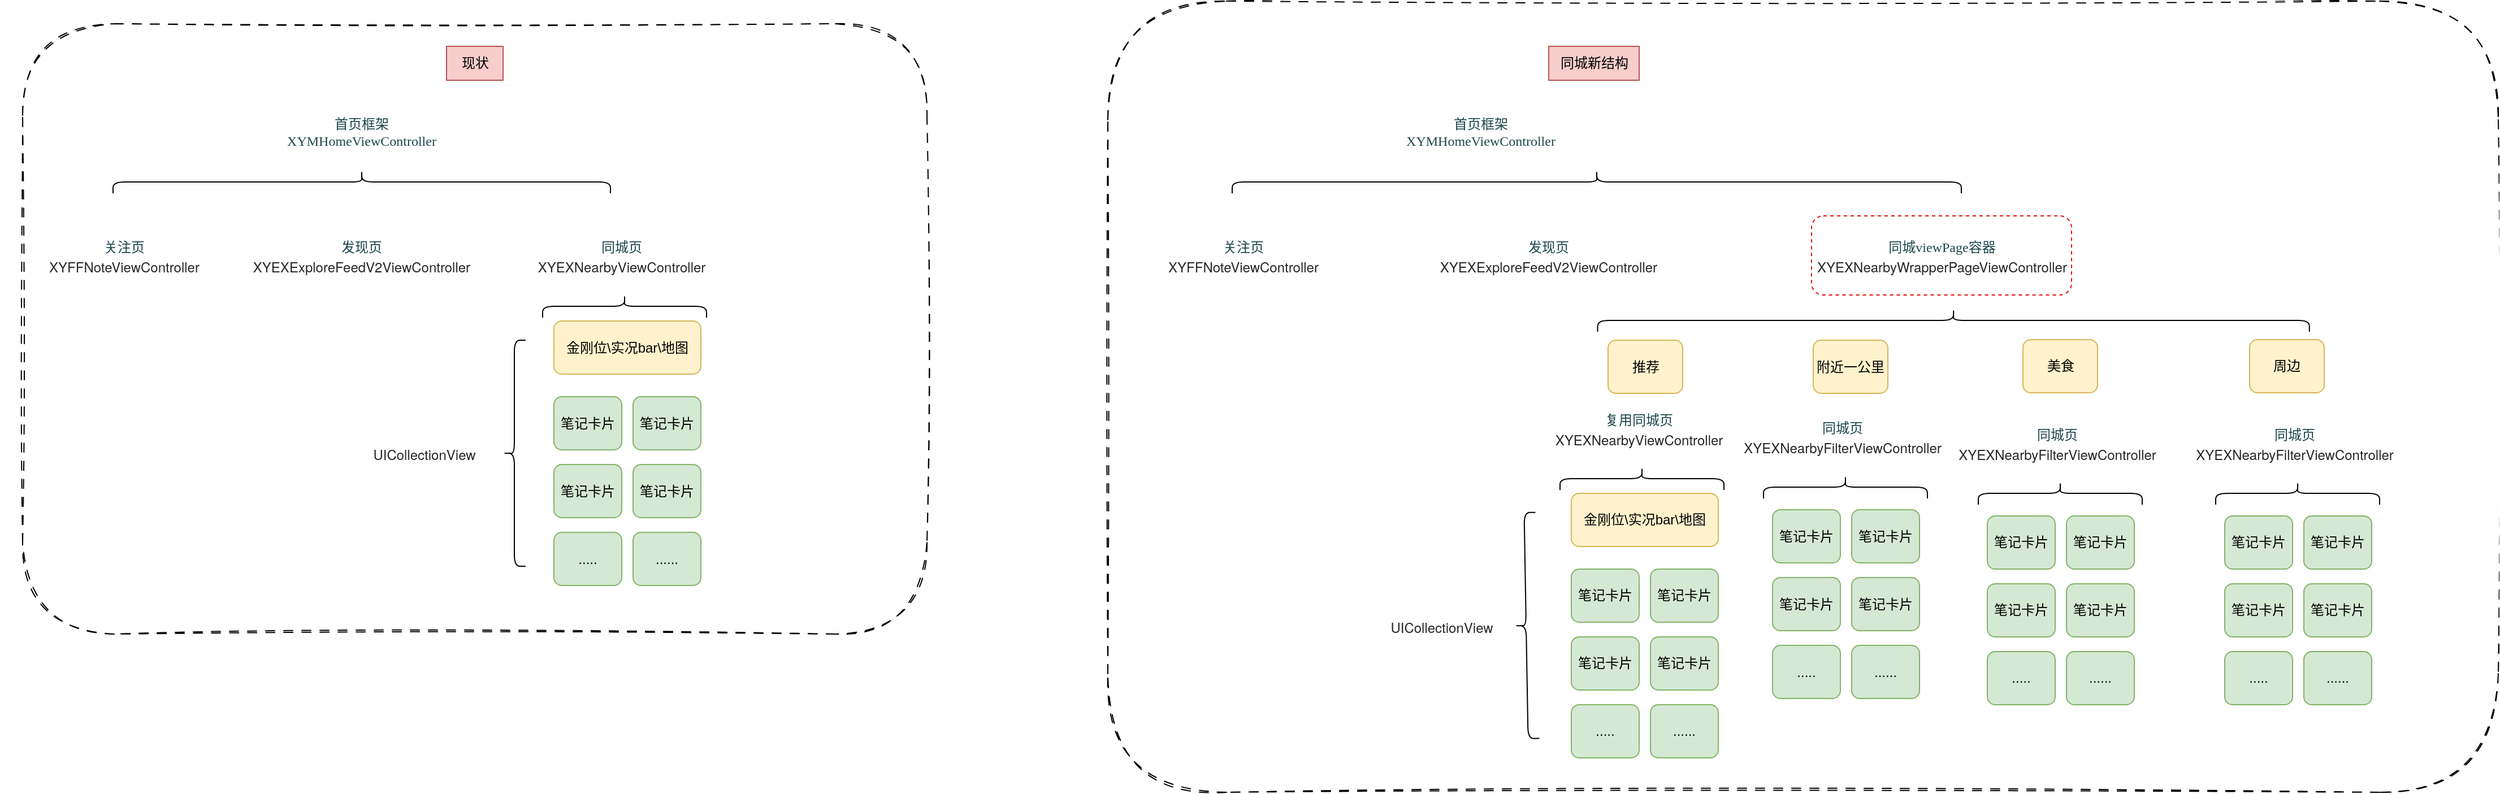 <mxfile version="24.8.3">
  <diagram name="第 1 页" id="iYXpD938W_24FASuAmjk">
    <mxGraphModel dx="1876" dy="1196" grid="1" gridSize="10" guides="1" tooltips="1" connect="1" arrows="1" fold="1" page="1" pageScale="1" pageWidth="827" pageHeight="1169" math="0" shadow="0">
      <root>
        <mxCell id="0" />
        <mxCell id="1" parent="0" />
        <mxCell id="8QOI_rT1Jq4joDSVYV2v-20" value="&lt;p style=&quot;margin: 0px; font-variant-numeric: normal; font-variant-east-asian: normal; font-variant-alternates: normal; font-size-adjust: none; font-kerning: auto; font-optical-sizing: auto; font-feature-settings: normal; font-variation-settings: normal; font-variant-position: normal; font-stretch: normal; line-height: normal; font-family: Menlo; color: rgb(28, 70, 74); background-color: rgb(255, 255, 255);&quot; class=&quot;p1&quot;&gt;&lt;br&gt;&lt;/p&gt;" style="rounded=1;whiteSpace=wrap;html=1;sketch=1;curveFitting=1;jiggle=2;strokeColor=default;fillColor=none;dashed=1;dashPattern=8 8;shadow=0;" vertex="1" parent="1">
          <mxGeometry x="140" y="60" width="800" height="540" as="geometry" />
        </mxCell>
        <mxCell id="8QOI_rT1Jq4joDSVYV2v-1" value="&lt;p style=&quot;margin: 0px; font-variant-numeric: normal; font-variant-east-asian: normal; font-variant-alternates: normal; font-size-adjust: none; font-kerning: auto; font-optical-sizing: auto; font-feature-settings: normal; font-variation-settings: normal; font-variant-position: normal; font-stretch: normal; line-height: normal; font-family: Menlo; color: rgb(28, 70, 74); background-color: rgb(255, 255, 255);&quot; class=&quot;p1&quot;&gt;首页框架&lt;/p&gt;&lt;p style=&quot;margin: 0px; font-variant-numeric: normal; font-variant-east-asian: normal; font-variant-alternates: normal; font-size-adjust: none; font-kerning: auto; font-optical-sizing: auto; font-feature-settings: normal; font-variation-settings: normal; font-variant-position: normal; font-stretch: normal; line-height: normal; font-family: Menlo; color: rgb(28, 70, 74); background-color: rgb(255, 255, 255); text-align: start;&quot; class=&quot;p1&quot;&gt;XYMHomeViewController&lt;/p&gt;" style="rounded=1;whiteSpace=wrap;html=1;sketch=1;curveFitting=1;jiggle=2;strokeColor=none;fillColor=none;" vertex="1" parent="1">
          <mxGeometry x="330" y="120" width="220" height="70" as="geometry" />
        </mxCell>
        <mxCell id="8QOI_rT1Jq4joDSVYV2v-2" value="" style="shape=curlyBracket;whiteSpace=wrap;html=1;rounded=1;labelPosition=left;verticalLabelPosition=middle;align=right;verticalAlign=middle;rotation=90;" vertex="1" parent="1">
          <mxGeometry x="430" y="-20" width="20" height="440" as="geometry" />
        </mxCell>
        <mxCell id="8QOI_rT1Jq4joDSVYV2v-3" value="&lt;p style=&quot;margin: 0px; font-variant-numeric: normal; font-variant-east-asian: normal; font-variant-alternates: normal; font-size-adjust: none; font-kerning: auto; font-optical-sizing: auto; font-feature-settings: normal; font-variation-settings: normal; font-variant-position: normal; font-stretch: normal; line-height: normal; font-family: Menlo; color: rgb(28, 70, 74); background-color: rgb(255, 255, 255);&quot; class=&quot;p1&quot;&gt;关注页&lt;/p&gt;&lt;p style=&quot;margin: 0px; font-variant-numeric: normal; font-variant-east-asian: normal; font-variant-alternates: normal; font-size-adjust: none; font-kerning: auto; font-optical-sizing: auto; font-feature-settings: normal; font-variation-settings: normal; font-variant-position: normal; font-stretch: normal; line-height: normal; font-family: &amp;quot;Helvetica Neue&amp;quot;; color: rgba(0, 0, 0, 0.85); text-align: start;&quot; class=&quot;p1&quot;&gt;XYFFNoteViewController&lt;/p&gt;" style="rounded=1;whiteSpace=wrap;html=1;sketch=1;curveFitting=1;jiggle=2;strokeColor=none;fillColor=none;" vertex="1" parent="1">
          <mxGeometry x="120" y="230" width="220" height="70" as="geometry" />
        </mxCell>
        <mxCell id="8QOI_rT1Jq4joDSVYV2v-4" value="&lt;p style=&quot;margin: 0px; font-variant-numeric: normal; font-variant-east-asian: normal; font-variant-alternates: normal; font-size-adjust: none; font-kerning: auto; font-optical-sizing: auto; font-feature-settings: normal; font-variation-settings: normal; font-variant-position: normal; font-stretch: normal; line-height: normal; font-family: Menlo; color: rgb(28, 70, 74); background-color: rgb(255, 255, 255);&quot; class=&quot;p1&quot;&gt;发现页&lt;/p&gt;&lt;p style=&quot;margin: 0px; font-variant-numeric: normal; font-variant-east-asian: normal; font-variant-alternates: normal; font-size-adjust: none; font-kerning: auto; font-optical-sizing: auto; font-feature-settings: normal; font-variation-settings: normal; font-variant-position: normal; font-stretch: normal; line-height: normal; font-family: &amp;quot;Helvetica Neue&amp;quot;; color: rgba(0, 0, 0, 0.85); text-align: start;&quot; class=&quot;p1&quot;&gt;XYEXExploreFeedV2ViewController&lt;/p&gt;" style="rounded=1;whiteSpace=wrap;html=1;sketch=1;curveFitting=1;jiggle=2;strokeColor=none;fillColor=none;" vertex="1" parent="1">
          <mxGeometry x="330" y="230" width="220" height="70" as="geometry" />
        </mxCell>
        <mxCell id="8QOI_rT1Jq4joDSVYV2v-5" value="&lt;p style=&quot;margin: 0px; font-variant-numeric: normal; font-variant-east-asian: normal; font-variant-alternates: normal; font-size-adjust: none; font-kerning: auto; font-optical-sizing: auto; font-feature-settings: normal; font-variation-settings: normal; font-variant-position: normal; font-stretch: normal; line-height: normal; font-family: Menlo; color: rgb(28, 70, 74); background-color: rgb(255, 255, 255);&quot; class=&quot;p1&quot;&gt;同城页&lt;/p&gt;&lt;p style=&quot;margin: 0px; font-variant-numeric: normal; font-variant-east-asian: normal; font-variant-alternates: normal; font-size-adjust: none; font-kerning: auto; font-optical-sizing: auto; font-feature-settings: normal; font-variation-settings: normal; font-variant-position: normal; font-stretch: normal; line-height: normal; font-family: &amp;quot;Helvetica Neue&amp;quot;; color: rgba(0, 0, 0, 0.85); text-align: start;&quot; class=&quot;p1&quot;&gt;XYEXNearbyViewController&lt;/p&gt;" style="rounded=1;whiteSpace=wrap;html=1;sketch=1;curveFitting=1;jiggle=2;strokeColor=none;fillColor=none;" vertex="1" parent="1">
          <mxGeometry x="560" y="230" width="220" height="70" as="geometry" />
        </mxCell>
        <mxCell id="8QOI_rT1Jq4joDSVYV2v-6" value="" style="shape=curlyBracket;whiteSpace=wrap;html=1;rounded=1;flipH=1;labelPosition=right;verticalLabelPosition=middle;align=left;verticalAlign=middle;rotation=-90;" vertex="1" parent="1">
          <mxGeometry x="662.5" y="237.5" width="20" height="145" as="geometry" />
        </mxCell>
        <mxCell id="8QOI_rT1Jq4joDSVYV2v-7" value="金刚位\实况bar\地图" style="rounded=1;whiteSpace=wrap;html=1;fillColor=#fff2cc;strokeColor=#d6b656;" vertex="1" parent="1">
          <mxGeometry x="610" y="323" width="130" height="47" as="geometry" />
        </mxCell>
        <mxCell id="8QOI_rT1Jq4joDSVYV2v-8" value="笔记卡片" style="rounded=1;whiteSpace=wrap;html=1;fillColor=#d5e8d4;strokeColor=#82b366;" vertex="1" parent="1">
          <mxGeometry x="610" y="390" width="60" height="47" as="geometry" />
        </mxCell>
        <mxCell id="8QOI_rT1Jq4joDSVYV2v-9" value="笔记卡片" style="rounded=1;whiteSpace=wrap;html=1;fillColor=#d5e8d4;strokeColor=#82b366;" vertex="1" parent="1">
          <mxGeometry x="680" y="390" width="60" height="47" as="geometry" />
        </mxCell>
        <mxCell id="8QOI_rT1Jq4joDSVYV2v-10" value="笔记卡片" style="rounded=1;whiteSpace=wrap;html=1;fillColor=#d5e8d4;strokeColor=#82b366;" vertex="1" parent="1">
          <mxGeometry x="610" y="450" width="60" height="47" as="geometry" />
        </mxCell>
        <mxCell id="8QOI_rT1Jq4joDSVYV2v-11" value="笔记卡片" style="rounded=1;whiteSpace=wrap;html=1;fillColor=#d5e8d4;strokeColor=#82b366;" vertex="1" parent="1">
          <mxGeometry x="680" y="450" width="60" height="47" as="geometry" />
        </mxCell>
        <mxCell id="8QOI_rT1Jq4joDSVYV2v-12" value="" style="shape=curlyBracket;whiteSpace=wrap;html=1;rounded=1;flipH=1;labelPosition=right;verticalLabelPosition=middle;align=left;verticalAlign=middle;rotation=-180;" vertex="1" parent="1">
          <mxGeometry x="565" y="340" width="20" height="200" as="geometry" />
        </mxCell>
        <mxCell id="8QOI_rT1Jq4joDSVYV2v-13" value="....." style="rounded=1;whiteSpace=wrap;html=1;fillColor=#d5e8d4;strokeColor=#82b366;" vertex="1" parent="1">
          <mxGeometry x="610" y="510" width="60" height="47" as="geometry" />
        </mxCell>
        <mxCell id="8QOI_rT1Jq4joDSVYV2v-14" value="......" style="rounded=1;whiteSpace=wrap;html=1;fillColor=#d5e8d4;strokeColor=#82b366;" vertex="1" parent="1">
          <mxGeometry x="680" y="510" width="60" height="47" as="geometry" />
        </mxCell>
        <mxCell id="8QOI_rT1Jq4joDSVYV2v-15" value="&lt;p style=&quot;margin: 0px; font-variant-numeric: normal; font-variant-east-asian: normal; font-variant-alternates: normal; font-size-adjust: none; font-kerning: auto; font-optical-sizing: auto; font-feature-settings: normal; font-variation-settings: normal; font-variant-position: normal; font-stretch: normal; line-height: normal; font-family: &amp;quot;Helvetica Neue&amp;quot;; color: rgba(0, 0, 0, 0.85); text-align: start; text-wrap-mode: wrap;&quot; class=&quot;p1&quot;&gt;UICollectionView&lt;/p&gt;" style="text;html=1;align=center;verticalAlign=middle;resizable=0;points=[];autosize=1;strokeColor=none;fillColor=none;" vertex="1" parent="1">
          <mxGeometry x="440" y="425" width="110" height="30" as="geometry" />
        </mxCell>
        <mxCell id="8QOI_rT1Jq4joDSVYV2v-21" value="现状" style="text;html=1;align=center;verticalAlign=middle;resizable=0;points=[];autosize=1;strokeColor=#b85450;fillColor=#f8cecc;" vertex="1" parent="1">
          <mxGeometry x="515" y="80" width="50" height="30" as="geometry" />
        </mxCell>
        <mxCell id="8QOI_rT1Jq4joDSVYV2v-23" value="&lt;p style=&quot;margin: 0px; font-variant-numeric: normal; font-variant-east-asian: normal; font-variant-alternates: normal; font-size-adjust: none; font-kerning: auto; font-optical-sizing: auto; font-feature-settings: normal; font-variation-settings: normal; font-variant-position: normal; font-stretch: normal; line-height: normal; font-family: Menlo; color: rgb(28, 70, 74); background-color: rgb(255, 255, 255);&quot; class=&quot;p1&quot;&gt;首页框架&lt;/p&gt;&lt;p style=&quot;margin: 0px; font-variant-numeric: normal; font-variant-east-asian: normal; font-variant-alternates: normal; font-size-adjust: none; font-kerning: auto; font-optical-sizing: auto; font-feature-settings: normal; font-variation-settings: normal; font-variant-position: normal; font-stretch: normal; line-height: normal; font-family: Menlo; color: rgb(28, 70, 74); background-color: rgb(255, 255, 255); text-align: start;&quot; class=&quot;p1&quot;&gt;XYMHomeViewController&lt;/p&gt;" style="rounded=1;whiteSpace=wrap;html=1;sketch=1;curveFitting=1;jiggle=2;strokeColor=none;fillColor=none;" vertex="1" parent="1">
          <mxGeometry x="1320" y="120" width="220" height="70" as="geometry" />
        </mxCell>
        <mxCell id="8QOI_rT1Jq4joDSVYV2v-24" value="" style="shape=curlyBracket;whiteSpace=wrap;html=1;rounded=1;labelPosition=left;verticalLabelPosition=middle;align=right;verticalAlign=middle;rotation=90;" vertex="1" parent="1">
          <mxGeometry x="1522.5" y="-122.5" width="20" height="645" as="geometry" />
        </mxCell>
        <mxCell id="8QOI_rT1Jq4joDSVYV2v-25" value="&lt;p style=&quot;margin: 0px; font-variant-numeric: normal; font-variant-east-asian: normal; font-variant-alternates: normal; font-size-adjust: none; font-kerning: auto; font-optical-sizing: auto; font-feature-settings: normal; font-variation-settings: normal; font-variant-position: normal; font-stretch: normal; line-height: normal; font-family: Menlo; color: rgb(28, 70, 74); background-color: rgb(255, 255, 255);&quot; class=&quot;p1&quot;&gt;发现页&lt;/p&gt;&lt;p style=&quot;margin: 0px; font-variant-numeric: normal; font-variant-east-asian: normal; font-variant-alternates: normal; font-size-adjust: none; font-kerning: auto; font-optical-sizing: auto; font-feature-settings: normal; font-variation-settings: normal; font-variant-position: normal; font-stretch: normal; line-height: normal; font-family: &amp;quot;Helvetica Neue&amp;quot;; color: rgba(0, 0, 0, 0.85); text-align: start;&quot; class=&quot;p1&quot;&gt;XYEXExploreFeedV2ViewController&lt;/p&gt;" style="rounded=1;whiteSpace=wrap;html=1;sketch=1;curveFitting=1;jiggle=2;strokeColor=none;fillColor=none;" vertex="1" parent="1">
          <mxGeometry x="1380" y="230" width="220" height="70" as="geometry" />
        </mxCell>
        <mxCell id="8QOI_rT1Jq4joDSVYV2v-26" value="&lt;p style=&quot;margin: 0px; font-variant-numeric: normal; font-variant-east-asian: normal; font-variant-alternates: normal; font-size-adjust: none; font-kerning: auto; font-optical-sizing: auto; font-feature-settings: normal; font-variation-settings: normal; font-variant-position: normal; font-stretch: normal; line-height: normal; font-family: Menlo; color: rgb(28, 70, 74); background-color: rgb(255, 255, 255);&quot; class=&quot;p1&quot;&gt;复用同城页&lt;/p&gt;&lt;p style=&quot;margin: 0px; font-variant-numeric: normal; font-variant-east-asian: normal; font-variant-alternates: normal; font-size-adjust: none; font-kerning: auto; font-optical-sizing: auto; font-feature-settings: normal; font-variation-settings: normal; font-variant-position: normal; font-stretch: normal; line-height: normal; font-family: &amp;quot;Helvetica Neue&amp;quot;; color: rgba(0, 0, 0, 0.85); text-align: start;&quot; class=&quot;p1&quot;&gt;XYEXNearbyViewController&lt;/p&gt;" style="rounded=1;whiteSpace=wrap;html=1;sketch=1;curveFitting=1;jiggle=2;strokeColor=none;fillColor=none;" vertex="1" parent="1">
          <mxGeometry x="1460" y="382.5" width="220" height="70" as="geometry" />
        </mxCell>
        <mxCell id="8QOI_rT1Jq4joDSVYV2v-27" value="" style="shape=curlyBracket;whiteSpace=wrap;html=1;rounded=1;flipH=1;labelPosition=right;verticalLabelPosition=middle;align=left;verticalAlign=middle;rotation=-90;" vertex="1" parent="1">
          <mxGeometry x="1562.5" y="390" width="20" height="145" as="geometry" />
        </mxCell>
        <mxCell id="8QOI_rT1Jq4joDSVYV2v-28" value="金刚位\实况bar\地图" style="rounded=1;whiteSpace=wrap;html=1;fillColor=#fff2cc;strokeColor=#d6b656;" vertex="1" parent="1">
          <mxGeometry x="1510" y="475.5" width="130" height="47" as="geometry" />
        </mxCell>
        <mxCell id="8QOI_rT1Jq4joDSVYV2v-29" value="笔记卡片" style="rounded=1;whiteSpace=wrap;html=1;fillColor=#d5e8d4;strokeColor=#82b366;" vertex="1" parent="1">
          <mxGeometry x="1510" y="542.5" width="60" height="47" as="geometry" />
        </mxCell>
        <mxCell id="8QOI_rT1Jq4joDSVYV2v-30" value="笔记卡片" style="rounded=1;whiteSpace=wrap;html=1;fillColor=#d5e8d4;strokeColor=#82b366;" vertex="1" parent="1">
          <mxGeometry x="1580" y="542.5" width="60" height="47" as="geometry" />
        </mxCell>
        <mxCell id="8QOI_rT1Jq4joDSVYV2v-31" value="笔记卡片" style="rounded=1;whiteSpace=wrap;html=1;fillColor=#d5e8d4;strokeColor=#82b366;" vertex="1" parent="1">
          <mxGeometry x="1510" y="602.5" width="60" height="47" as="geometry" />
        </mxCell>
        <mxCell id="8QOI_rT1Jq4joDSVYV2v-32" value="笔记卡片" style="rounded=1;whiteSpace=wrap;html=1;fillColor=#d5e8d4;strokeColor=#82b366;" vertex="1" parent="1">
          <mxGeometry x="1580" y="602.5" width="60" height="47" as="geometry" />
        </mxCell>
        <mxCell id="8QOI_rT1Jq4joDSVYV2v-33" value="" style="shape=curlyBracket;whiteSpace=wrap;html=1;rounded=1;flipH=1;labelPosition=right;verticalLabelPosition=middle;align=left;verticalAlign=middle;rotation=-181;" vertex="1" parent="1">
          <mxGeometry x="1460" y="492.5" width="20" height="200" as="geometry" />
        </mxCell>
        <mxCell id="8QOI_rT1Jq4joDSVYV2v-34" value="....." style="rounded=1;whiteSpace=wrap;html=1;fillColor=#d5e8d4;strokeColor=#82b366;" vertex="1" parent="1">
          <mxGeometry x="1510" y="662.5" width="60" height="47" as="geometry" />
        </mxCell>
        <mxCell id="8QOI_rT1Jq4joDSVYV2v-35" value="......" style="rounded=1;whiteSpace=wrap;html=1;fillColor=#d5e8d4;strokeColor=#82b366;" vertex="1" parent="1">
          <mxGeometry x="1580" y="662.5" width="60" height="47" as="geometry" />
        </mxCell>
        <mxCell id="8QOI_rT1Jq4joDSVYV2v-36" value="&lt;p style=&quot;margin: 0px; font-variant-numeric: normal; font-variant-east-asian: normal; font-variant-alternates: normal; font-size-adjust: none; font-kerning: auto; font-optical-sizing: auto; font-feature-settings: normal; font-variation-settings: normal; font-variant-position: normal; font-stretch: normal; line-height: normal; font-family: &amp;quot;Helvetica Neue&amp;quot;; color: rgba(0, 0, 0, 0.85); text-align: start; text-wrap-mode: wrap;&quot; class=&quot;p1&quot;&gt;UICollectionView&lt;/p&gt;" style="text;html=1;align=center;verticalAlign=middle;resizable=0;points=[];autosize=1;strokeColor=none;fillColor=none;" vertex="1" parent="1">
          <mxGeometry x="1340" y="577.5" width="110" height="30" as="geometry" />
        </mxCell>
        <mxCell id="8QOI_rT1Jq4joDSVYV2v-37" value="同城新结构" style="text;html=1;align=center;verticalAlign=middle;resizable=0;points=[];autosize=1;strokeColor=#b85450;fillColor=#f8cecc;" vertex="1" parent="1">
          <mxGeometry x="1490" y="80" width="80" height="30" as="geometry" />
        </mxCell>
        <mxCell id="8QOI_rT1Jq4joDSVYV2v-38" value="&lt;p style=&quot;margin: 0px; font-variant-numeric: normal; font-variant-east-asian: normal; font-variant-alternates: normal; font-size-adjust: none; font-kerning: auto; font-optical-sizing: auto; font-feature-settings: normal; font-variation-settings: normal; font-variant-position: normal; font-stretch: normal; line-height: normal; font-family: Menlo; color: rgb(28, 70, 74); background-color: rgb(255, 255, 255);&quot; class=&quot;p1&quot;&gt;关注页&lt;/p&gt;&lt;p style=&quot;margin: 0px; font-variant-numeric: normal; font-variant-east-asian: normal; font-variant-alternates: normal; font-size-adjust: none; font-kerning: auto; font-optical-sizing: auto; font-feature-settings: normal; font-variation-settings: normal; font-variant-position: normal; font-stretch: normal; line-height: normal; font-family: &amp;quot;Helvetica Neue&amp;quot;; color: rgba(0, 0, 0, 0.85); text-align: start;&quot; class=&quot;p1&quot;&gt;XYFFNoteViewController&lt;/p&gt;" style="rounded=1;whiteSpace=wrap;html=1;sketch=1;curveFitting=1;jiggle=2;strokeColor=none;fillColor=none;" vertex="1" parent="1">
          <mxGeometry x="1110" y="230" width="220" height="70" as="geometry" />
        </mxCell>
        <mxCell id="8QOI_rT1Jq4joDSVYV2v-39" value="&lt;p style=&quot;margin: 0px; font-variant-numeric: normal; font-variant-east-asian: normal; font-variant-alternates: normal; font-size-adjust: none; font-kerning: auto; font-optical-sizing: auto; font-feature-settings: normal; font-variation-settings: normal; font-variant-position: normal; font-stretch: normal; line-height: normal; font-family: Menlo; color: rgb(28, 70, 74); background-color: rgb(255, 255, 255);&quot; class=&quot;p1&quot;&gt;同城viewPage容器&lt;/p&gt;&lt;p style=&quot;margin: 0px; font-variant-numeric: normal; font-variant-east-asian: normal; font-variant-alternates: normal; font-size-adjust: none; font-kerning: auto; font-optical-sizing: auto; font-feature-settings: normal; font-variation-settings: normal; font-variant-position: normal; font-stretch: normal; line-height: normal; font-family: &amp;quot;Helvetica Neue&amp;quot;; color: rgba(0, 0, 0, 0.85); text-align: start;&quot; class=&quot;p1&quot;&gt;XYEXNearbyWrapperPageViewController&lt;/p&gt;" style="rounded=1;whiteSpace=wrap;html=1;strokeColor=#e40c0c;fillColor=none;dashed=1;shadow=0;" vertex="1" parent="1">
          <mxGeometry x="1722.5" y="230" width="230" height="70" as="geometry" />
        </mxCell>
        <mxCell id="8QOI_rT1Jq4joDSVYV2v-40" value="" style="shape=curlyBracket;whiteSpace=wrap;html=1;rounded=1;flipH=1;labelPosition=right;verticalLabelPosition=middle;align=left;verticalAlign=middle;rotation=-90;" vertex="1" parent="1">
          <mxGeometry x="1838.09" y="7.7" width="20" height="629.6" as="geometry" />
        </mxCell>
        <mxCell id="8QOI_rT1Jq4joDSVYV2v-41" value="推荐" style="rounded=1;whiteSpace=wrap;html=1;fillColor=#fff2cc;strokeColor=#d6b656;" vertex="1" parent="1">
          <mxGeometry x="1542.5" y="340" width="66" height="47" as="geometry" />
        </mxCell>
        <mxCell id="8QOI_rT1Jq4joDSVYV2v-42" value="附近一公里" style="rounded=1;whiteSpace=wrap;html=1;fillColor=#fff2cc;strokeColor=#d6b656;" vertex="1" parent="1">
          <mxGeometry x="1724" y="340" width="66" height="47" as="geometry" />
        </mxCell>
        <mxCell id="8QOI_rT1Jq4joDSVYV2v-43" value="美食" style="rounded=1;whiteSpace=wrap;html=1;fillColor=#fff2cc;strokeColor=#d6b656;" vertex="1" parent="1">
          <mxGeometry x="1909.5" y="339.5" width="66" height="47" as="geometry" />
        </mxCell>
        <mxCell id="8QOI_rT1Jq4joDSVYV2v-44" value="周边" style="rounded=1;whiteSpace=wrap;html=1;fillColor=#fff2cc;strokeColor=#d6b656;" vertex="1" parent="1">
          <mxGeometry x="2110" y="339.5" width="66" height="47" as="geometry" />
        </mxCell>
        <mxCell id="8QOI_rT1Jq4joDSVYV2v-55" value="&lt;p style=&quot;margin: 0px; font-variant-numeric: normal; font-variant-east-asian: normal; font-variant-alternates: normal; font-size-adjust: none; font-kerning: auto; font-optical-sizing: auto; font-feature-settings: normal; font-variation-settings: normal; font-variant-position: normal; font-stretch: normal; line-height: normal; font-family: Menlo; color: rgb(28, 70, 74); background-color: rgb(255, 255, 255);&quot; class=&quot;p1&quot;&gt;同城页&lt;/p&gt;&lt;p style=&quot;margin: 0px; font-variant-numeric: normal; font-variant-east-asian: normal; font-variant-alternates: normal; font-size-adjust: none; font-kerning: auto; font-optical-sizing: auto; font-feature-settings: normal; font-variation-settings: normal; font-variant-position: normal; font-stretch: normal; line-height: normal; font-family: &amp;quot;Helvetica Neue&amp;quot;; color: rgba(0, 0, 0, 0.85); text-align: start;&quot; class=&quot;p1&quot;&gt;XYEXNearbyFilterViewController&lt;/p&gt;" style="rounded=1;whiteSpace=wrap;html=1;sketch=1;curveFitting=1;jiggle=2;strokeColor=none;fillColor=none;" vertex="1" parent="1">
          <mxGeometry x="1640" y="390" width="220" height="70" as="geometry" />
        </mxCell>
        <mxCell id="8QOI_rT1Jq4joDSVYV2v-56" value="" style="shape=curlyBracket;whiteSpace=wrap;html=1;rounded=1;flipH=1;labelPosition=right;verticalLabelPosition=middle;align=left;verticalAlign=middle;rotation=-90;" vertex="1" parent="1">
          <mxGeometry x="1742.5" y="397.5" width="20" height="145" as="geometry" />
        </mxCell>
        <mxCell id="8QOI_rT1Jq4joDSVYV2v-58" value="笔记卡片" style="rounded=1;whiteSpace=wrap;html=1;fillColor=#d5e8d4;strokeColor=#82b366;" vertex="1" parent="1">
          <mxGeometry x="1688" y="490" width="60" height="47" as="geometry" />
        </mxCell>
        <mxCell id="8QOI_rT1Jq4joDSVYV2v-59" value="笔记卡片" style="rounded=1;whiteSpace=wrap;html=1;fillColor=#d5e8d4;strokeColor=#82b366;" vertex="1" parent="1">
          <mxGeometry x="1758" y="490" width="60" height="47" as="geometry" />
        </mxCell>
        <mxCell id="8QOI_rT1Jq4joDSVYV2v-60" value="笔记卡片" style="rounded=1;whiteSpace=wrap;html=1;fillColor=#d5e8d4;strokeColor=#82b366;" vertex="1" parent="1">
          <mxGeometry x="1688" y="550" width="60" height="47" as="geometry" />
        </mxCell>
        <mxCell id="8QOI_rT1Jq4joDSVYV2v-61" value="笔记卡片" style="rounded=1;whiteSpace=wrap;html=1;fillColor=#d5e8d4;strokeColor=#82b366;" vertex="1" parent="1">
          <mxGeometry x="1758" y="550" width="60" height="47" as="geometry" />
        </mxCell>
        <mxCell id="8QOI_rT1Jq4joDSVYV2v-63" value="....." style="rounded=1;whiteSpace=wrap;html=1;fillColor=#d5e8d4;strokeColor=#82b366;" vertex="1" parent="1">
          <mxGeometry x="1688" y="610" width="60" height="47" as="geometry" />
        </mxCell>
        <mxCell id="8QOI_rT1Jq4joDSVYV2v-64" value="......" style="rounded=1;whiteSpace=wrap;html=1;fillColor=#d5e8d4;strokeColor=#82b366;" vertex="1" parent="1">
          <mxGeometry x="1758" y="610" width="60" height="47" as="geometry" />
        </mxCell>
        <mxCell id="8QOI_rT1Jq4joDSVYV2v-67" value="&lt;p style=&quot;margin: 0px; font-variant-numeric: normal; font-variant-east-asian: normal; font-variant-alternates: normal; font-size-adjust: none; font-kerning: auto; font-optical-sizing: auto; font-feature-settings: normal; font-variation-settings: normal; font-variant-position: normal; font-stretch: normal; line-height: normal; font-family: Menlo; color: rgb(28, 70, 74); background-color: rgb(255, 255, 255);&quot; class=&quot;p1&quot;&gt;同城页&lt;/p&gt;&lt;p style=&quot;margin: 0px; font-variant-numeric: normal; font-variant-east-asian: normal; font-variant-alternates: normal; font-size-adjust: none; font-kerning: auto; font-optical-sizing: auto; font-feature-settings: normal; font-variation-settings: normal; font-variant-position: normal; font-stretch: normal; line-height: normal; font-family: &amp;quot;Helvetica Neue&amp;quot;; color: rgba(0, 0, 0, 0.85); text-align: start;&quot; class=&quot;p1&quot;&gt;XYEXNearbyFilterViewController&lt;/p&gt;" style="rounded=1;whiteSpace=wrap;html=1;sketch=1;curveFitting=1;jiggle=2;strokeColor=none;fillColor=none;" vertex="1" parent="1">
          <mxGeometry x="1830" y="395.5" width="220" height="70" as="geometry" />
        </mxCell>
        <mxCell id="8QOI_rT1Jq4joDSVYV2v-68" value="" style="shape=curlyBracket;whiteSpace=wrap;html=1;rounded=1;flipH=1;labelPosition=right;verticalLabelPosition=middle;align=left;verticalAlign=middle;rotation=-90;" vertex="1" parent="1">
          <mxGeometry x="1932.5" y="403" width="20" height="145" as="geometry" />
        </mxCell>
        <mxCell id="8QOI_rT1Jq4joDSVYV2v-69" value="笔记卡片" style="rounded=1;whiteSpace=wrap;html=1;fillColor=#d5e8d4;strokeColor=#82b366;" vertex="1" parent="1">
          <mxGeometry x="1878" y="495.5" width="60" height="47" as="geometry" />
        </mxCell>
        <mxCell id="8QOI_rT1Jq4joDSVYV2v-70" value="笔记卡片" style="rounded=1;whiteSpace=wrap;html=1;fillColor=#d5e8d4;strokeColor=#82b366;" vertex="1" parent="1">
          <mxGeometry x="1948" y="495.5" width="60" height="47" as="geometry" />
        </mxCell>
        <mxCell id="8QOI_rT1Jq4joDSVYV2v-71" value="笔记卡片" style="rounded=1;whiteSpace=wrap;html=1;fillColor=#d5e8d4;strokeColor=#82b366;" vertex="1" parent="1">
          <mxGeometry x="1878" y="555.5" width="60" height="47" as="geometry" />
        </mxCell>
        <mxCell id="8QOI_rT1Jq4joDSVYV2v-72" value="笔记卡片" style="rounded=1;whiteSpace=wrap;html=1;fillColor=#d5e8d4;strokeColor=#82b366;" vertex="1" parent="1">
          <mxGeometry x="1948" y="555.5" width="60" height="47" as="geometry" />
        </mxCell>
        <mxCell id="8QOI_rT1Jq4joDSVYV2v-73" value="....." style="rounded=1;whiteSpace=wrap;html=1;fillColor=#d5e8d4;strokeColor=#82b366;" vertex="1" parent="1">
          <mxGeometry x="1878" y="615.5" width="60" height="47" as="geometry" />
        </mxCell>
        <mxCell id="8QOI_rT1Jq4joDSVYV2v-74" value="......" style="rounded=1;whiteSpace=wrap;html=1;fillColor=#d5e8d4;strokeColor=#82b366;" vertex="1" parent="1">
          <mxGeometry x="1948" y="615.5" width="60" height="47" as="geometry" />
        </mxCell>
        <mxCell id="8QOI_rT1Jq4joDSVYV2v-75" value="&lt;p style=&quot;margin: 0px; font-variant-numeric: normal; font-variant-east-asian: normal; font-variant-alternates: normal; font-size-adjust: none; font-kerning: auto; font-optical-sizing: auto; font-feature-settings: normal; font-variation-settings: normal; font-variant-position: normal; font-stretch: normal; line-height: normal; font-family: Menlo; color: rgb(28, 70, 74); background-color: rgb(255, 255, 255);&quot; class=&quot;p1&quot;&gt;同城页&lt;/p&gt;&lt;p style=&quot;margin: 0px; font-variant-numeric: normal; font-variant-east-asian: normal; font-variant-alternates: normal; font-size-adjust: none; font-kerning: auto; font-optical-sizing: auto; font-feature-settings: normal; font-variation-settings: normal; font-variant-position: normal; font-stretch: normal; line-height: normal; font-family: &amp;quot;Helvetica Neue&amp;quot;; color: rgba(0, 0, 0, 0.85); text-align: start;&quot; class=&quot;p1&quot;&gt;XYEXNearbyFilterViewController&lt;/p&gt;" style="rounded=1;whiteSpace=wrap;html=1;sketch=1;curveFitting=1;jiggle=2;strokeColor=none;fillColor=none;" vertex="1" parent="1">
          <mxGeometry x="2040" y="395.5" width="220" height="70" as="geometry" />
        </mxCell>
        <mxCell id="8QOI_rT1Jq4joDSVYV2v-76" value="" style="shape=curlyBracket;whiteSpace=wrap;html=1;rounded=1;flipH=1;labelPosition=right;verticalLabelPosition=middle;align=left;verticalAlign=middle;rotation=-90;" vertex="1" parent="1">
          <mxGeometry x="2142.5" y="403" width="20" height="145" as="geometry" />
        </mxCell>
        <mxCell id="8QOI_rT1Jq4joDSVYV2v-77" value="笔记卡片" style="rounded=1;whiteSpace=wrap;html=1;fillColor=#d5e8d4;strokeColor=#82b366;" vertex="1" parent="1">
          <mxGeometry x="2088" y="495.5" width="60" height="47" as="geometry" />
        </mxCell>
        <mxCell id="8QOI_rT1Jq4joDSVYV2v-78" value="笔记卡片" style="rounded=1;whiteSpace=wrap;html=1;fillColor=#d5e8d4;strokeColor=#82b366;" vertex="1" parent="1">
          <mxGeometry x="2158" y="495.5" width="60" height="47" as="geometry" />
        </mxCell>
        <mxCell id="8QOI_rT1Jq4joDSVYV2v-79" value="笔记卡片" style="rounded=1;whiteSpace=wrap;html=1;fillColor=#d5e8d4;strokeColor=#82b366;" vertex="1" parent="1">
          <mxGeometry x="2088" y="555.5" width="60" height="47" as="geometry" />
        </mxCell>
        <mxCell id="8QOI_rT1Jq4joDSVYV2v-80" value="笔记卡片" style="rounded=1;whiteSpace=wrap;html=1;fillColor=#d5e8d4;strokeColor=#82b366;" vertex="1" parent="1">
          <mxGeometry x="2158" y="555.5" width="60" height="47" as="geometry" />
        </mxCell>
        <mxCell id="8QOI_rT1Jq4joDSVYV2v-81" value="....." style="rounded=1;whiteSpace=wrap;html=1;fillColor=#d5e8d4;strokeColor=#82b366;" vertex="1" parent="1">
          <mxGeometry x="2088" y="615.5" width="60" height="47" as="geometry" />
        </mxCell>
        <mxCell id="8QOI_rT1Jq4joDSVYV2v-82" value="......" style="rounded=1;whiteSpace=wrap;html=1;fillColor=#d5e8d4;strokeColor=#82b366;" vertex="1" parent="1">
          <mxGeometry x="2158" y="615.5" width="60" height="47" as="geometry" />
        </mxCell>
        <mxCell id="8QOI_rT1Jq4joDSVYV2v-83" value="&lt;p style=&quot;margin: 0px; font-variant-numeric: normal; font-variant-east-asian: normal; font-variant-alternates: normal; font-size-adjust: none; font-kerning: auto; font-optical-sizing: auto; font-feature-settings: normal; font-variation-settings: normal; font-variant-position: normal; font-stretch: normal; line-height: normal; font-family: Menlo; color: rgb(28, 70, 74); background-color: rgb(255, 255, 255);&quot; class=&quot;p1&quot;&gt;&lt;br&gt;&lt;/p&gt;" style="rounded=1;whiteSpace=wrap;html=1;sketch=1;curveFitting=1;jiggle=2;strokeColor=default;fillColor=none;dashed=1;dashPattern=8 8;shadow=0;" vertex="1" parent="1">
          <mxGeometry x="1100" y="40" width="1230" height="700" as="geometry" />
        </mxCell>
      </root>
    </mxGraphModel>
  </diagram>
</mxfile>
